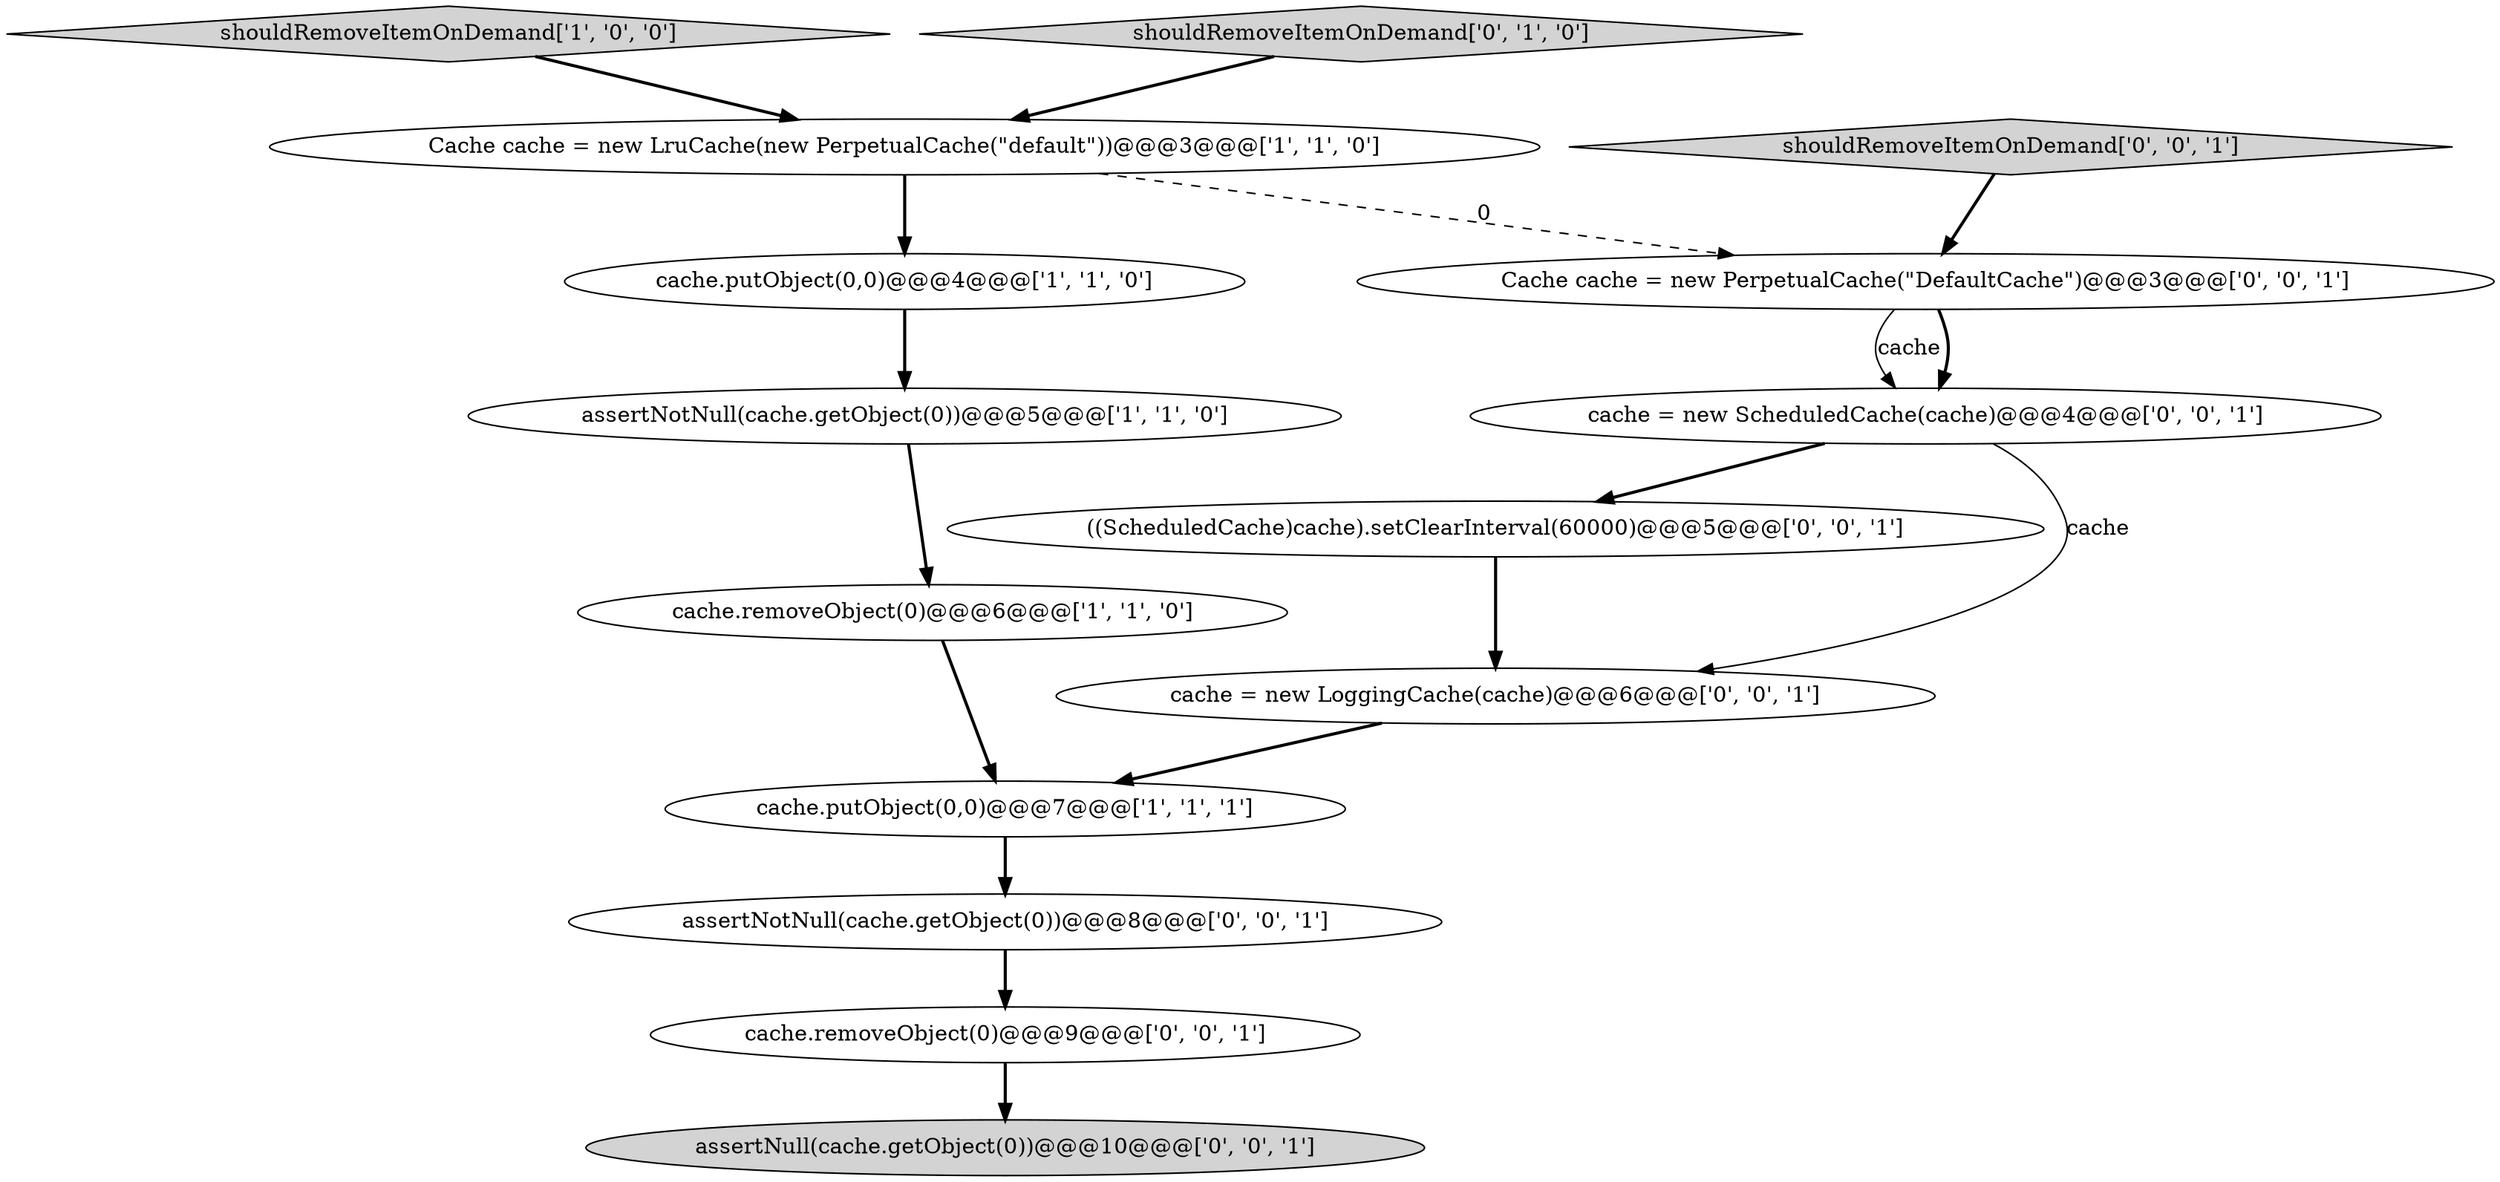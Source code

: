 digraph {
7 [style = filled, label = "Cache cache = new PerpetualCache(\"DefaultCache\")@@@3@@@['0', '0', '1']", fillcolor = white, shape = ellipse image = "AAA0AAABBB3BBB"];
2 [style = filled, label = "Cache cache = new LruCache(new PerpetualCache(\"default\"))@@@3@@@['1', '1', '0']", fillcolor = white, shape = ellipse image = "AAA0AAABBB1BBB"];
11 [style = filled, label = "shouldRemoveItemOnDemand['0', '0', '1']", fillcolor = lightgray, shape = diamond image = "AAA0AAABBB3BBB"];
13 [style = filled, label = "cache = new ScheduledCache(cache)@@@4@@@['0', '0', '1']", fillcolor = white, shape = ellipse image = "AAA0AAABBB3BBB"];
3 [style = filled, label = "shouldRemoveItemOnDemand['1', '0', '0']", fillcolor = lightgray, shape = diamond image = "AAA0AAABBB1BBB"];
4 [style = filled, label = "cache.putObject(0,0)@@@7@@@['1', '1', '1']", fillcolor = white, shape = ellipse image = "AAA0AAABBB1BBB"];
10 [style = filled, label = "cache = new LoggingCache(cache)@@@6@@@['0', '0', '1']", fillcolor = white, shape = ellipse image = "AAA0AAABBB3BBB"];
1 [style = filled, label = "cache.putObject(0,0)@@@4@@@['1', '1', '0']", fillcolor = white, shape = ellipse image = "AAA0AAABBB1BBB"];
8 [style = filled, label = "((ScheduledCache)cache).setClearInterval(60000)@@@5@@@['0', '0', '1']", fillcolor = white, shape = ellipse image = "AAA0AAABBB3BBB"];
0 [style = filled, label = "cache.removeObject(0)@@@6@@@['1', '1', '0']", fillcolor = white, shape = ellipse image = "AAA0AAABBB1BBB"];
14 [style = filled, label = "assertNull(cache.getObject(0))@@@10@@@['0', '0', '1']", fillcolor = lightgray, shape = ellipse image = "AAA0AAABBB3BBB"];
6 [style = filled, label = "shouldRemoveItemOnDemand['0', '1', '0']", fillcolor = lightgray, shape = diamond image = "AAA0AAABBB2BBB"];
5 [style = filled, label = "assertNotNull(cache.getObject(0))@@@5@@@['1', '1', '0']", fillcolor = white, shape = ellipse image = "AAA0AAABBB1BBB"];
12 [style = filled, label = "assertNotNull(cache.getObject(0))@@@8@@@['0', '0', '1']", fillcolor = white, shape = ellipse image = "AAA0AAABBB3BBB"];
9 [style = filled, label = "cache.removeObject(0)@@@9@@@['0', '0', '1']", fillcolor = white, shape = ellipse image = "AAA0AAABBB3BBB"];
1->5 [style = bold, label=""];
7->13 [style = bold, label=""];
4->12 [style = bold, label=""];
7->13 [style = solid, label="cache"];
8->10 [style = bold, label=""];
13->8 [style = bold, label=""];
3->2 [style = bold, label=""];
5->0 [style = bold, label=""];
13->10 [style = solid, label="cache"];
12->9 [style = bold, label=""];
0->4 [style = bold, label=""];
2->7 [style = dashed, label="0"];
2->1 [style = bold, label=""];
11->7 [style = bold, label=""];
9->14 [style = bold, label=""];
6->2 [style = bold, label=""];
10->4 [style = bold, label=""];
}
